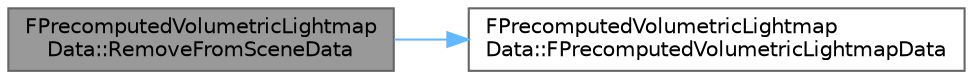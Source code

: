 digraph "FPrecomputedVolumetricLightmapData::RemoveFromSceneData"
{
 // INTERACTIVE_SVG=YES
 // LATEX_PDF_SIZE
  bgcolor="transparent";
  edge [fontname=Helvetica,fontsize=10,labelfontname=Helvetica,labelfontsize=10];
  node [fontname=Helvetica,fontsize=10,shape=box,height=0.2,width=0.4];
  rankdir="LR";
  Node1 [id="Node000001",label="FPrecomputedVolumetricLightmap\lData::RemoveFromSceneData",height=0.2,width=0.4,color="gray40", fillcolor="grey60", style="filled", fontcolor="black",tooltip=" "];
  Node1 -> Node2 [id="edge1_Node000001_Node000002",color="steelblue1",style="solid",tooltip=" "];
  Node2 [id="Node000002",label="FPrecomputedVolumetricLightmap\lData::FPrecomputedVolumetricLightmapData",height=0.2,width=0.4,color="grey40", fillcolor="white", style="filled",URL="$d0/de3/classFPrecomputedVolumetricLightmapData.html#aaea44f1b1b9e2579d09952cd8b1a5a53",tooltip=" "];
}
